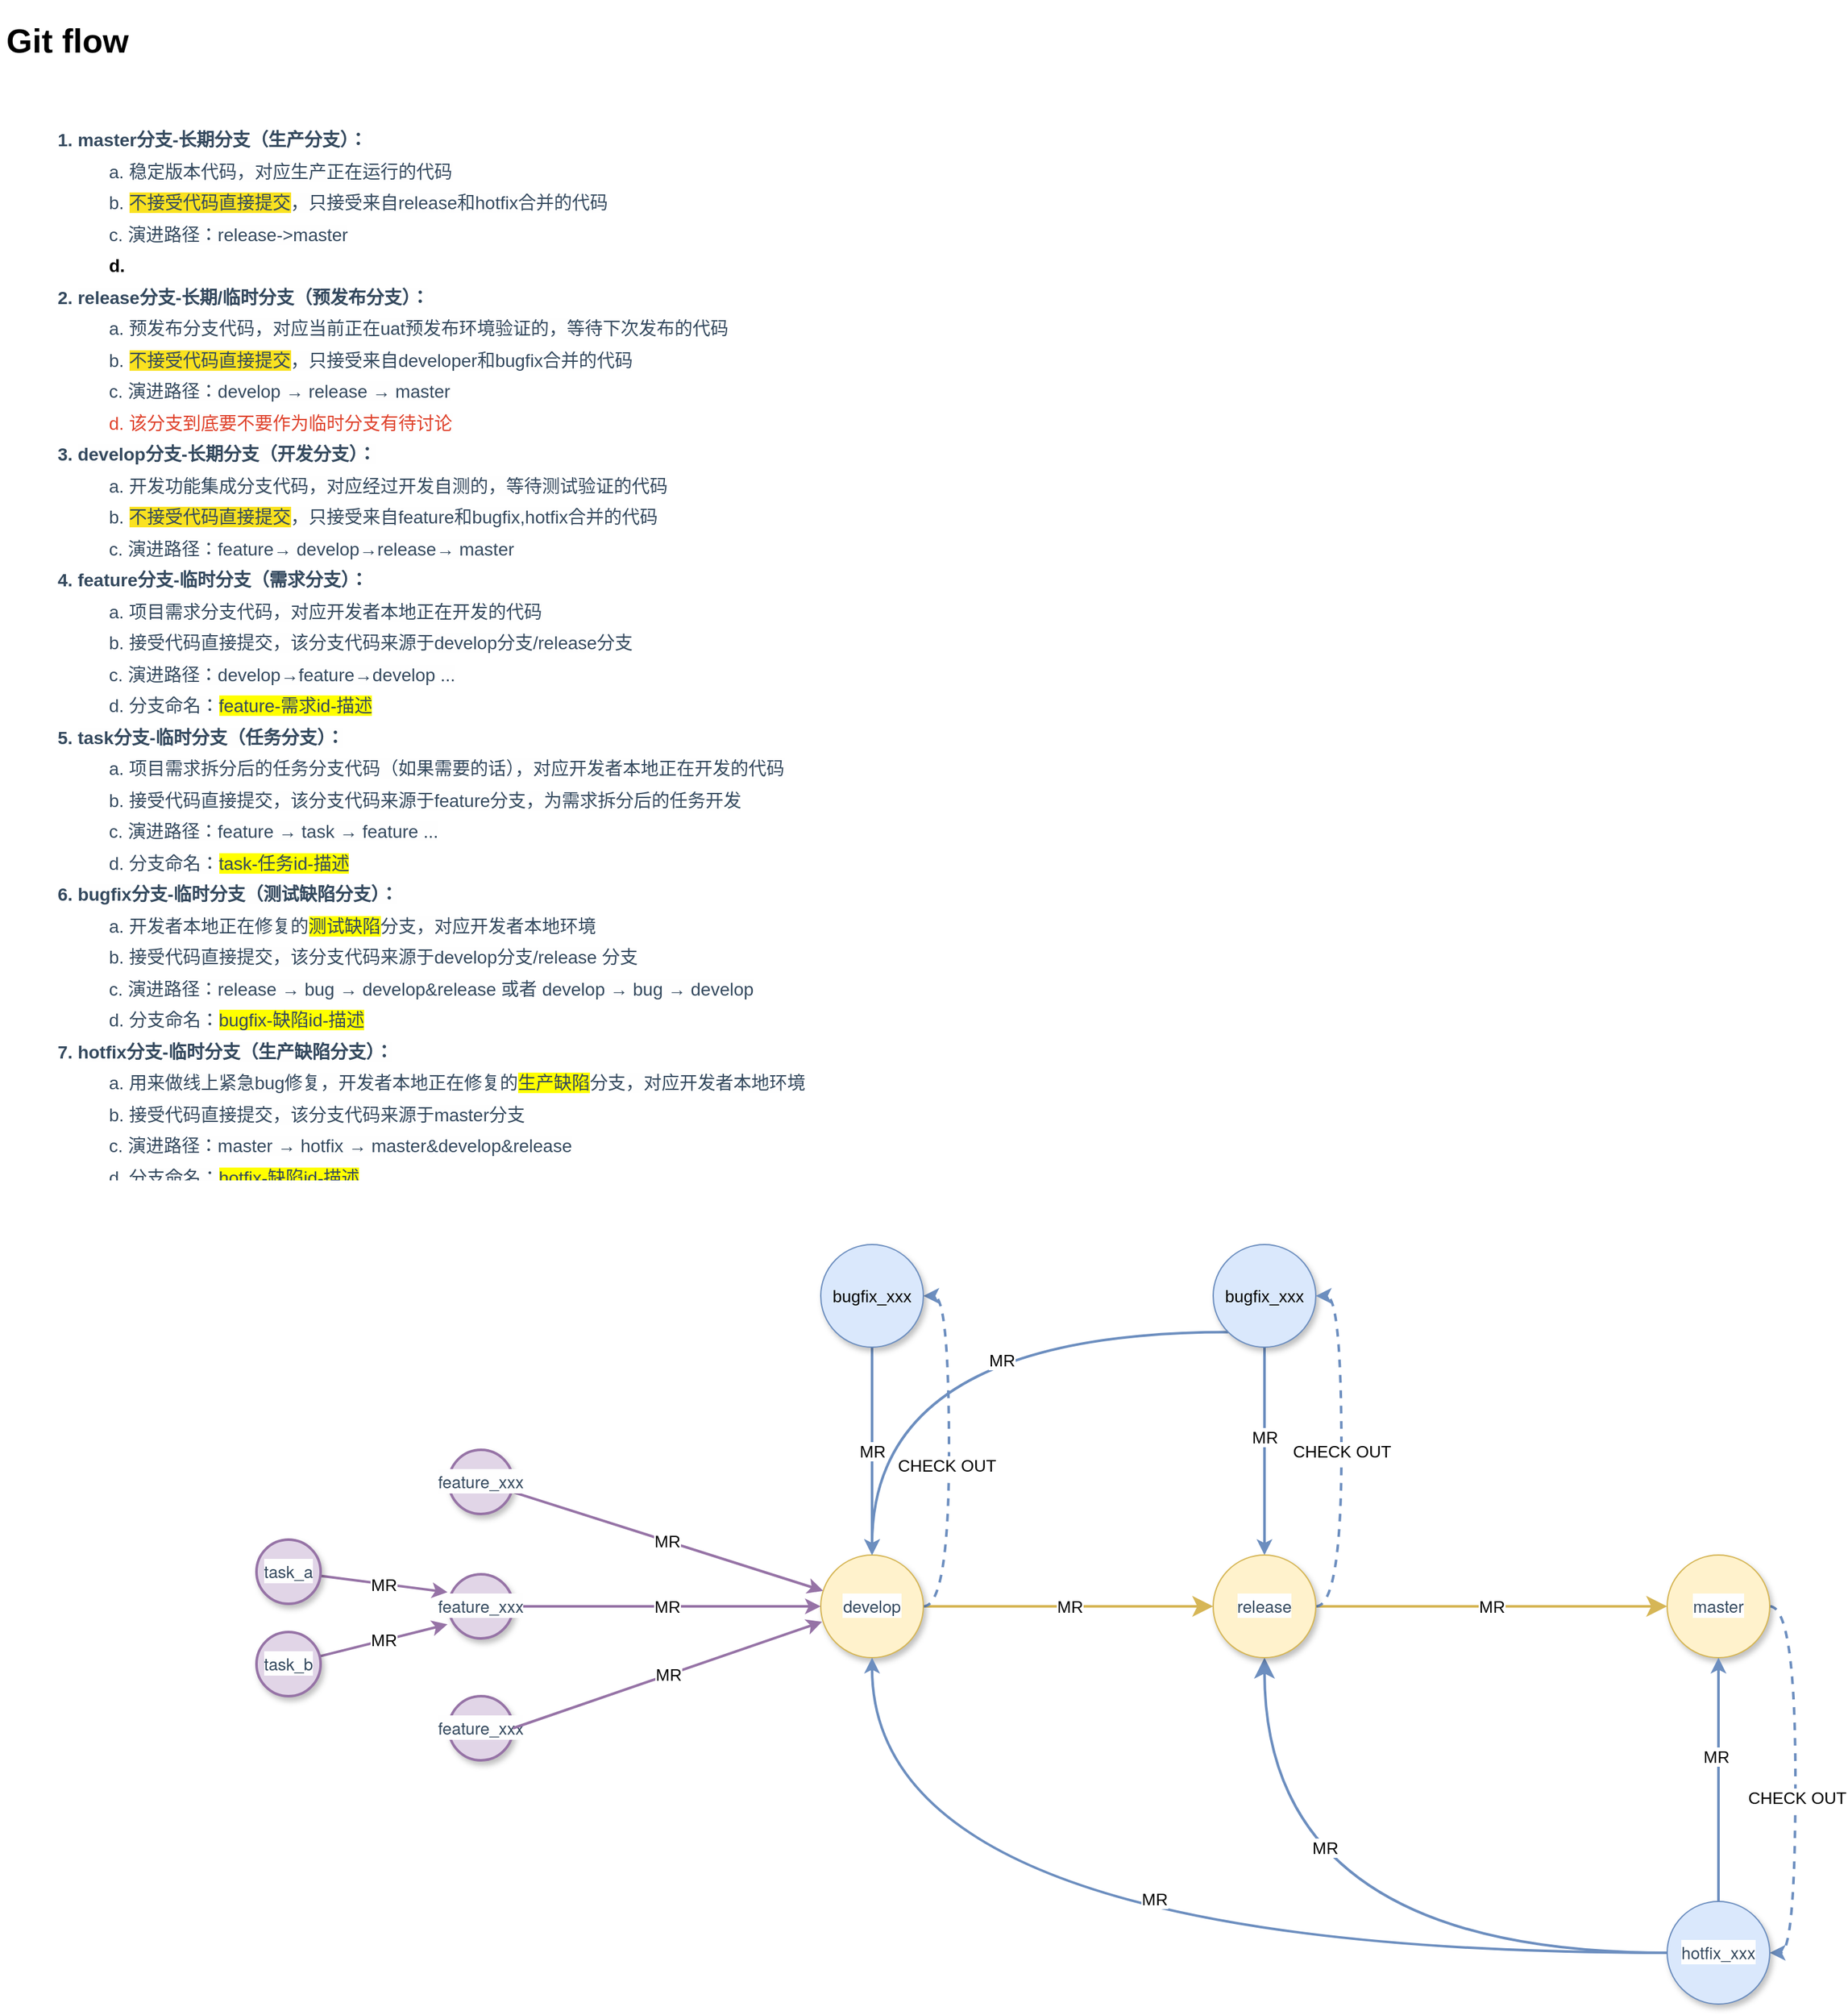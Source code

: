 <mxfile version="13.6.2" type="device"><diagram name="Page-1" id="ff44883e-f642-bcb2-894b-16b3d25a3f0b"><mxGraphModel dx="2756" dy="2883" grid="1" gridSize="10" guides="1" tooltips="1" connect="1" arrows="1" fold="1" page="1" pageScale="1.5" pageWidth="1169" pageHeight="826" background="#ffffff" math="0" shadow="0"><root><mxCell id="0" style=";html=1;"/><mxCell id="1" style=";html=1;" parent="0"/><mxCell id="f0bcc99304e6f5a-9" value="MR" style="edgeStyle=none;curved=1;html=1;startSize=6;endArrow=classic;endFill=1;endSize=6;strokeColor=#9673a6;strokeWidth=2;fontSize=13;fillColor=#e1d5e7;" parent="1" source="f0bcc99304e6f5a-1" target="f0bcc99304e6f5a-2" edge="1"><mxGeometry relative="1" as="geometry"/></mxCell><mxCell id="f0bcc99304e6f5a-1" value="&lt;span style=&quot;color: rgb(52 , 73 , 94) ; font-family: &amp;#34;source sans pro&amp;#34; , &amp;#34;helvetica neue&amp;#34; , &amp;#34;arial&amp;#34; , sans-serif ; font-size: 13px ; text-align: left ; background-color: rgb(254 , 254 , 254)&quot;&gt;feature_xxx&lt;/span&gt;" style="ellipse;whiteSpace=wrap;html=1;rounded=0;shadow=1;strokeColor=#9673a6;strokeWidth=2;fontSize=13;align=center;fillColor=#e1d5e7;" parent="1" vertex="1"><mxGeometry x="400" y="-90" width="50" height="50" as="geometry"/></mxCell><mxCell id="f0bcc99304e6f5a-10" style="edgeStyle=none;curved=1;html=1;startSize=10;endFill=1;endSize=10;strokeWidth=2;fontSize=13;fillColor=#fff2cc;strokeColor=#d6b656;" parent="1" source="f0bcc99304e6f5a-2" target="f0bcc99304e6f5a-6" edge="1"><mxGeometry relative="1" as="geometry"/></mxCell><mxCell id="f0bcc99304e6f5a-20" value="MR" style="text;html=1;resizable=0;points=[];align=center;verticalAlign=middle;labelBackgroundColor=#ffffff;fontSize=13;" parent="f0bcc99304e6f5a-10" vertex="1" connectable="0"><mxGeometry x="0.154" relative="1" as="geometry"><mxPoint x="-17.06" as="offset"/></mxGeometry></mxCell><mxCell id="bJMO99PCCIYeK8wy0Vtc-46" style="edgeStyle=orthogonalEdgeStyle;curved=1;orthogonalLoop=1;jettySize=auto;html=1;entryX=1;entryY=0.5;entryDx=0;entryDy=0;startSize=6;endSize=6;strokeWidth=2;fontSize=13;dashed=1;exitX=1;exitY=0.5;exitDx=0;exitDy=0;fillColor=#dae8fc;strokeColor=#6c8ebf;" edge="1" parent="1" source="f0bcc99304e6f5a-2" target="bJMO99PCCIYeK8wy0Vtc-43"><mxGeometry relative="1" as="geometry"/></mxCell><mxCell id="bJMO99PCCIYeK8wy0Vtc-47" value="CHECK OUT" style="edgeLabel;html=1;align=center;verticalAlign=middle;resizable=0;points=[];fontSize=13;" vertex="1" connectable="0" parent="bJMO99PCCIYeK8wy0Vtc-46"><mxGeometry x="-0.078" y="2" relative="1" as="geometry"><mxPoint as="offset"/></mxGeometry></mxCell><mxCell id="f0bcc99304e6f5a-2" value="&lt;span style=&quot;color: rgb(52, 73, 94); font-family: &amp;quot;source sans pro&amp;quot;, &amp;quot;helvetica neue&amp;quot;, arial, sans-serif; font-size: 13px; text-align: left; background-color: rgb(254, 254, 254);&quot;&gt;develop&lt;/span&gt;" style="ellipse;whiteSpace=wrap;html=1;rounded=0;shadow=1;strokeColor=#d6b656;strokeWidth=1;fontSize=13;align=center;fillColor=#fff2cc;" parent="1" vertex="1"><mxGeometry x="690" y="-8" width="80" height="80" as="geometry"/></mxCell><mxCell id="f0bcc99304e6f5a-17" style="html=1;startSize=10;endFill=1;endSize=10;strokeWidth=2;fontSize=13;exitX=0;exitY=0.5;exitDx=0;exitDy=0;entryX=0.5;entryY=1;entryDx=0;entryDy=0;edgeStyle=orthogonalEdgeStyle;curved=1;fillColor=#dae8fc;strokeColor=#6c8ebf;" parent="1" source="bJMO99PCCIYeK8wy0Vtc-1" target="f0bcc99304e6f5a-6" edge="1"><mxGeometry relative="1" as="geometry"><mxPoint x="1150" y="152" as="targetPoint"/></mxGeometry></mxCell><mxCell id="f0bcc99304e6f5a-27" value="MR" style="text;html=1;resizable=0;points=[];align=center;verticalAlign=middle;labelBackgroundColor=#ffffff;fontSize=13;" parent="f0bcc99304e6f5a-17" vertex="1" connectable="0"><mxGeometry x="-0.132" y="-6" relative="1" as="geometry"><mxPoint x="-31.18" y="-75.96" as="offset"/></mxGeometry></mxCell><mxCell id="bJMO99PCCIYeK8wy0Vtc-21" style="edgeStyle=orthogonalEdgeStyle;curved=1;orthogonalLoop=1;jettySize=auto;html=1;strokeWidth=2;fontSize=13;exitX=0;exitY=1;exitDx=0;exitDy=0;fillColor=#dae8fc;strokeColor=#6c8ebf;" edge="1" parent="1" source="f0bcc99304e6f5a-3" target="f0bcc99304e6f5a-2"><mxGeometry relative="1" as="geometry"/></mxCell><mxCell id="bJMO99PCCIYeK8wy0Vtc-23" value="MR" style="edgeLabel;html=1;align=center;verticalAlign=middle;resizable=0;points=[];fontSize=13;" vertex="1" connectable="0" parent="bJMO99PCCIYeK8wy0Vtc-21"><mxGeometry x="-0.218" y="-52" relative="1" as="geometry"><mxPoint y="73.71" as="offset"/></mxGeometry></mxCell><mxCell id="bJMO99PCCIYeK8wy0Vtc-24" style="edgeStyle=orthogonalEdgeStyle;curved=1;orthogonalLoop=1;jettySize=auto;html=1;entryX=0.5;entryY=0;entryDx=0;entryDy=0;strokeWidth=2;fontSize=13;exitX=0.5;exitY=1;exitDx=0;exitDy=0;fillColor=#dae8fc;strokeColor=#6c8ebf;" edge="1" parent="1" source="f0bcc99304e6f5a-3" target="f0bcc99304e6f5a-6"><mxGeometry relative="1" as="geometry"/></mxCell><mxCell id="bJMO99PCCIYeK8wy0Vtc-25" value="MR" style="edgeLabel;html=1;align=center;verticalAlign=middle;resizable=0;points=[];fontSize=13;" vertex="1" connectable="0" parent="bJMO99PCCIYeK8wy0Vtc-24"><mxGeometry x="-0.352" y="2" relative="1" as="geometry"><mxPoint x="-2" y="17.06" as="offset"/></mxGeometry></mxCell><mxCell id="f0bcc99304e6f5a-3" value="&lt;font style=&quot;font-size: 13px;&quot;&gt;bugfix_xxx&lt;/font&gt;" style="ellipse;whiteSpace=wrap;html=1;rounded=0;shadow=1;strokeColor=#6c8ebf;strokeWidth=1;fontSize=13;align=center;fillColor=#dae8fc;flipV=1;" parent="1" vertex="1"><mxGeometry x="996" y="-250" width="80" height="80" as="geometry"/></mxCell><mxCell id="bJMO99PCCIYeK8wy0Vtc-11" style="orthogonalLoop=1;jettySize=auto;html=1;entryX=1;entryY=0.5;entryDx=0;entryDy=0;strokeWidth=2;fontSize=13;exitX=1;exitY=0.5;exitDx=0;exitDy=0;dashed=1;edgeStyle=orthogonalEdgeStyle;curved=1;fillColor=#dae8fc;strokeColor=#6c8ebf;" edge="1" parent="1" source="f0bcc99304e6f5a-4" target="bJMO99PCCIYeK8wy0Vtc-1"><mxGeometry relative="1" as="geometry"/></mxCell><mxCell id="bJMO99PCCIYeK8wy0Vtc-12" value="CHECK OUT" style="edgeLabel;html=1;align=center;verticalAlign=middle;resizable=0;points=[];fontSize=13;" vertex="1" connectable="0" parent="bJMO99PCCIYeK8wy0Vtc-11"><mxGeometry x="0.091" y="1" relative="1" as="geometry"><mxPoint as="offset"/></mxGeometry></mxCell><mxCell id="f0bcc99304e6f5a-4" value="&lt;span style=&quot;color: rgb(52, 73, 94); font-family: &amp;quot;source sans pro&amp;quot;, &amp;quot;helvetica neue&amp;quot;, arial, sans-serif; font-size: 13px; text-align: left; background-color: rgb(254, 254, 254);&quot;&gt;master&lt;/span&gt;" style="ellipse;whiteSpace=wrap;html=1;rounded=0;shadow=1;strokeColor=#d6b656;strokeWidth=1;fontSize=13;align=center;fillColor=#fff2cc;" parent="1" vertex="1"><mxGeometry x="1350" y="-8" width="80" height="80" as="geometry"/></mxCell><mxCell id="f0bcc99304e6f5a-14" value="MR" style="edgeStyle=none;curved=1;html=1;startSize=10;endFill=1;endSize=10;strokeWidth=2;fontSize=13;fillColor=#fff2cc;strokeColor=#d6b656;" parent="1" source="f0bcc99304e6f5a-6" target="f0bcc99304e6f5a-4" edge="1"><mxGeometry relative="1" as="geometry"/></mxCell><mxCell id="bJMO99PCCIYeK8wy0Vtc-14" value="CHECK OUT" style="edgeStyle=orthogonalEdgeStyle;curved=1;orthogonalLoop=1;jettySize=auto;html=1;entryX=1;entryY=0.5;entryDx=0;entryDy=0;strokeWidth=2;fontSize=13;dashed=1;exitX=1;exitY=0.5;exitDx=0;exitDy=0;fillColor=#dae8fc;strokeColor=#6c8ebf;" edge="1" parent="1" source="f0bcc99304e6f5a-6" target="f0bcc99304e6f5a-3"><mxGeometry relative="1" as="geometry"><mxPoint x="1030" y="72" as="sourcePoint"/></mxGeometry></mxCell><mxCell id="f0bcc99304e6f5a-6" value="&lt;span style=&quot;color: rgb(52, 73, 94); font-family: &amp;quot;source sans pro&amp;quot;, &amp;quot;helvetica neue&amp;quot;, arial, sans-serif; font-size: 13px; text-align: left; background-color: rgb(254, 254, 254);&quot;&gt;release&lt;/span&gt;" style="ellipse;whiteSpace=wrap;html=1;rounded=0;shadow=1;strokeColor=#d6b656;strokeWidth=1;fontSize=13;align=center;fillColor=#fff2cc;" parent="1" vertex="1"><mxGeometry x="996" y="-8" width="80" height="80" as="geometry"/></mxCell><mxCell id="bJMO99PCCIYeK8wy0Vtc-2" style="edgeStyle=orthogonalEdgeStyle;orthogonalLoop=1;jettySize=auto;html=1;exitX=0.5;exitY=0;exitDx=0;exitDy=0;entryX=0.5;entryY=1;entryDx=0;entryDy=0;strokeWidth=2;curved=1;fontSize=13;fillColor=#dae8fc;strokeColor=#6c8ebf;" edge="1" parent="1" source="bJMO99PCCIYeK8wy0Vtc-1" target="f0bcc99304e6f5a-4"><mxGeometry relative="1" as="geometry"><Array as="points"><mxPoint x="1390" y="162"/><mxPoint x="1390" y="162"/></Array></mxGeometry></mxCell><mxCell id="bJMO99PCCIYeK8wy0Vtc-3" value="MR" style="edgeLabel;html=1;align=center;verticalAlign=middle;resizable=0;points=[];fontSize=13;" vertex="1" connectable="0" parent="bJMO99PCCIYeK8wy0Vtc-2"><mxGeometry x="0.193" y="2" relative="1" as="geometry"><mxPoint as="offset"/></mxGeometry></mxCell><mxCell id="bJMO99PCCIYeK8wy0Vtc-42" value="MR" style="orthogonalLoop=1;jettySize=auto;html=1;startSize=6;endSize=6;strokeWidth=2;fontSize=13;entryX=0.5;entryY=1;entryDx=0;entryDy=0;exitX=0;exitY=0.5;exitDx=0;exitDy=0;edgeStyle=orthogonalEdgeStyle;curved=1;fillColor=#dae8fc;strokeColor=#6c8ebf;" edge="1" parent="1" source="bJMO99PCCIYeK8wy0Vtc-1" target="f0bcc99304e6f5a-2"><mxGeometry x="-0.059" y="-42" relative="1" as="geometry"><mxPoint as="offset"/></mxGeometry></mxCell><mxCell id="bJMO99PCCIYeK8wy0Vtc-1" value="&lt;span style=&quot;color: rgb(52, 73, 94); font-family: &amp;quot;source sans pro&amp;quot;, &amp;quot;helvetica neue&amp;quot;, arial, sans-serif; font-size: 13px; text-align: left; background-color: rgb(254, 254, 254);&quot;&gt;hotfix_xxx&lt;/span&gt;" style="ellipse;whiteSpace=wrap;html=1;rounded=0;shadow=1;strokeColor=#6c8ebf;strokeWidth=1;fontSize=13;align=center;fillColor=#dae8fc;" vertex="1" parent="1"><mxGeometry x="1350" y="262" width="80" height="80" as="geometry"/></mxCell><mxCell id="bJMO99PCCIYeK8wy0Vtc-29" value="MR" style="edgeStyle=orthogonalEdgeStyle;curved=1;orthogonalLoop=1;jettySize=auto;html=1;strokeWidth=2;fontSize=13;fillColor=#e1d5e7;strokeColor=#9673a6;" edge="1" parent="1" source="bJMO99PCCIYeK8wy0Vtc-26" target="f0bcc99304e6f5a-2"><mxGeometry relative="1" as="geometry"/></mxCell><mxCell id="bJMO99PCCIYeK8wy0Vtc-26" value="&lt;span style=&quot;color: rgb(52 , 73 , 94) ; font-family: &amp;#34;source sans pro&amp;#34; , &amp;#34;helvetica neue&amp;#34; , &amp;#34;arial&amp;#34; , sans-serif ; font-size: 13px ; text-align: left ; background-color: rgb(254 , 254 , 254)&quot;&gt;feature_xxx&lt;/span&gt;" style="ellipse;whiteSpace=wrap;html=1;rounded=0;shadow=1;strokeColor=#9673a6;strokeWidth=2;fontSize=13;align=center;fillColor=#e1d5e7;" vertex="1" parent="1"><mxGeometry x="400" y="7" width="50" height="50" as="geometry"/></mxCell><mxCell id="bJMO99PCCIYeK8wy0Vtc-27" value="&lt;span style=&quot;color: rgb(52 , 73 , 94) ; font-family: &amp;#34;source sans pro&amp;#34; , &amp;#34;helvetica neue&amp;#34; , &amp;#34;arial&amp;#34; , sans-serif ; font-size: 13px ; text-align: left ; background-color: rgb(254 , 254 , 254)&quot;&gt;feature_xxx&lt;/span&gt;" style="ellipse;whiteSpace=wrap;html=1;rounded=0;shadow=1;strokeColor=#9673a6;strokeWidth=2;fontSize=13;align=center;fillColor=#e1d5e7;" vertex="1" parent="1"><mxGeometry x="400" y="102" width="50" height="50" as="geometry"/></mxCell><mxCell id="bJMO99PCCIYeK8wy0Vtc-33" value="MR" style="edgeStyle=none;curved=1;html=1;startSize=6;endArrow=classic;endFill=1;endSize=6;strokeColor=#9673a6;strokeWidth=2;fontSize=13;exitX=1;exitY=0.5;exitDx=0;exitDy=0;entryX=0.013;entryY=0.65;entryDx=0;entryDy=0;entryPerimeter=0;fillColor=#e1d5e7;" edge="1" parent="1" source="bJMO99PCCIYeK8wy0Vtc-27" target="f0bcc99304e6f5a-2"><mxGeometry relative="1" as="geometry"><mxPoint x="470.0" y="81.998" as="sourcePoint"/><mxPoint x="713.041" y="159.347" as="targetPoint"/></mxGeometry></mxCell><mxCell id="bJMO99PCCIYeK8wy0Vtc-37" value="MR" style="orthogonalLoop=1;jettySize=auto;html=1;startSize=6;endSize=6;strokeWidth=2;fontSize=13;fillColor=#e1d5e7;strokeColor=#9673a6;" edge="1" parent="1" source="bJMO99PCCIYeK8wy0Vtc-35"><mxGeometry relative="1" as="geometry"><mxPoint x="399" y="21" as="targetPoint"/></mxGeometry></mxCell><mxCell id="bJMO99PCCIYeK8wy0Vtc-35" value="&lt;span style=&quot;color: rgb(52 , 73 , 94) ; font-family: &amp;#34;source sans pro&amp;#34; , &amp;#34;helvetica neue&amp;#34; , &amp;#34;arial&amp;#34; , sans-serif ; font-size: 13px ; text-align: left ; background-color: rgb(254 , 254 , 254)&quot;&gt;task_a&lt;/span&gt;" style="ellipse;whiteSpace=wrap;html=1;rounded=0;shadow=1;strokeColor=#9673a6;strokeWidth=2;fontSize=13;align=center;fillColor=#e1d5e7;" vertex="1" parent="1"><mxGeometry x="250" y="-20" width="50" height="50" as="geometry"/></mxCell><mxCell id="bJMO99PCCIYeK8wy0Vtc-38" value="MR" style="orthogonalLoop=1;jettySize=auto;html=1;startSize=6;endSize=6;strokeWidth=2;fontSize=13;entryX=-0.02;entryY=0.78;entryDx=0;entryDy=0;entryPerimeter=0;fillColor=#e1d5e7;strokeColor=#9673a6;" edge="1" parent="1" source="bJMO99PCCIYeK8wy0Vtc-36" target="bJMO99PCCIYeK8wy0Vtc-26"><mxGeometry relative="1" as="geometry"><Array as="points"/></mxGeometry></mxCell><mxCell id="bJMO99PCCIYeK8wy0Vtc-36" value="&lt;span style=&quot;color: rgb(52 , 73 , 94) ; font-family: &amp;#34;source sans pro&amp;#34; , &amp;#34;helvetica neue&amp;#34; , &amp;#34;arial&amp;#34; , sans-serif ; text-align: left ; background-color: rgb(254 , 254 , 254)&quot;&gt;task_b&lt;/span&gt;" style="ellipse;whiteSpace=wrap;html=1;rounded=0;shadow=1;strokeColor=#9673a6;strokeWidth=2;fontSize=13;align=center;fillColor=#e1d5e7;" vertex="1" parent="1"><mxGeometry x="250" y="52" width="50" height="50" as="geometry"/></mxCell><mxCell id="bJMO99PCCIYeK8wy0Vtc-41" style="edgeStyle=none;orthogonalLoop=1;jettySize=auto;html=1;exitX=0;exitY=0.5;exitDx=0;exitDy=0;startSize=6;endSize=6;strokeWidth=2;fontSize=13;" edge="1" parent="1" source="f0bcc99304e6f5a-3" target="f0bcc99304e6f5a-3"><mxGeometry relative="1" as="geometry"/></mxCell><mxCell id="bJMO99PCCIYeK8wy0Vtc-44" value="MR" style="edgeStyle=none;orthogonalLoop=1;jettySize=auto;html=1;entryX=0.5;entryY=0;entryDx=0;entryDy=0;startSize=6;endSize=6;strokeWidth=2;fontSize=13;fillColor=#dae8fc;strokeColor=#6c8ebf;" edge="1" parent="1" source="bJMO99PCCIYeK8wy0Vtc-43" target="f0bcc99304e6f5a-2"><mxGeometry relative="1" as="geometry"/></mxCell><mxCell id="bJMO99PCCIYeK8wy0Vtc-43" value="&lt;font style=&quot;font-size: 13px;&quot;&gt;bugfix_xxx&lt;/font&gt;" style="ellipse;whiteSpace=wrap;html=1;rounded=0;shadow=1;strokeColor=#6c8ebf;strokeWidth=1;fontSize=13;align=center;fillColor=#dae8fc;flipV=1;" vertex="1" parent="1"><mxGeometry x="690" y="-250" width="80" height="80" as="geometry"/></mxCell><mxCell id="bJMO99PCCIYeK8wy0Vtc-49" value="&lt;h1&gt;Git flow&lt;/h1&gt;&lt;div style=&quot;font-size: 26px ; font-weight: 700&quot;&gt;&lt;span style=&quot;color: rgba(0 , 0 , 0 , 0) ; font-family: monospace ; font-size: 0px ; font-weight: 400&quot;&gt;%3CmxGraphModel%3E%3Croot%3E%3CmxCell%20id%3D%220%22%2F%3E%3CmxCell%20id%3D%221%22%20parent%3D%220%22%2F%3E%3CmxCell%20id%3D%222%22%20value%3D%22%26%2310%3B%26%2310%3B%26lt%3Bdiv%20id%3D%26quot%3B2987-1600842919194%26quot%3B%20style%3D%26quot%3Bline-height%3A%201.75%3B%20font-size%3A%2014px%3B%26quot%3B%26gt%3B%26lt%3Bspan%20style%3D%26quot%3Bfont-size%3A%2020px%20%3B%20font-weight%3A%20bold%26quot%3B%26gt%3BGit%20Flow%26lt%3B%2Fspan%26gt%3B%26lt%3B%2Fdiv%26gt%3B%26%2310%3B%26%2310%3B%22%20style%3D%22text%3Bhtml%3D1%3BstrokeColor%3Dnone%3BfillColor%3Dnone%3Balign%3Dcenter%3BverticalAlign%3Dmiddle%3BwhiteSpace%3Dwrap%3Brounded%3D0%3BfontSize%3D13%3B%22%20vertex%3D%221%22%20parent%3D%221%22%3E%3CmxGeometry%20x%3D%22280%22%20y%3D%22180%22%20width%3D%22190%22%20height%3D%2240%22%20as%3D%22geometry%22%2F%3E%3C%2FmxCell%3E%3C%2Froot%3E%3C%2FmxGraphModel%3E&lt;/span&gt;&lt;font color=&quot;#34495e&quot; face=&quot;arial&quot;&gt;&lt;span style=&quot;font-size: 14px&quot;&gt;&lt;br&gt;&lt;/span&gt;&lt;/font&gt;&lt;/div&gt;&lt;ol style=&quot;font-size: 26px ; font-weight: 700 ; margin: 0px&quot;&gt;&lt;li style=&quot;text-align: left ; line-height: 1.75 ; font-size: 14px ; list-style-position: inside ; word-break: break-word ; list-style-type: decimal ; font-family: &amp;#34;arial&amp;#34; ; color: rgb(52 , 73 , 94) ; background-color: transparent&quot;&gt;&lt;span style=&quot;background-color: rgb(254 , 254 , 254)&quot;&gt;master分支-长期分支（生产分支）：&lt;/span&gt;&lt;/li&gt;&lt;ol style=&quot;margin: 0px&quot;&gt;&lt;li style=&quot;text-align: left ; line-height: 1.75 ; font-size: 14px ; list-style-position: inside ; word-break: break-word ; list-style-type: lower-alpha ; font-family: &amp;#34;arial&amp;#34; ; color: rgb(52 , 73 , 94) ; background-color: transparent ; font-weight: normal&quot;&gt;&lt;span style=&quot;background-color: rgb(254 , 254 , 254)&quot;&gt;稳定版本代码，对应生产正在运行的代码&lt;/span&gt;&lt;/li&gt;&lt;li style=&quot;text-align: left ; line-height: 1.75 ; font-size: 14px ; list-style-position: inside ; word-break: break-word ; list-style-type: lower-alpha ; font-family: &amp;#34;arial&amp;#34; ; color: rgb(52 , 73 , 94) ; background-color: transparent ; font-weight: normal&quot;&gt;&lt;span style=&quot;background-color: rgb(250 , 226 , 32)&quot;&gt;不接受代码直接提交&lt;/span&gt;&lt;span style=&quot;background-color: rgb(254 , 254 , 254)&quot;&gt;，只接受来自release和hotfix合并的代码&lt;/span&gt;&lt;/li&gt;&lt;li style=&quot;text-align: left ; line-height: 1.75 ; font-size: 14px ; list-style-position: inside ; word-break: break-word ; list-style-type: lower-alpha ; font-family: &amp;#34;arial&amp;#34; ; color: rgb(52 , 73 , 94) ; background-color: transparent ; font-weight: normal&quot;&gt;&lt;span style=&quot;background-color: rgb(254 , 254 , 254)&quot;&gt;演进路径：release-&amp;gt;master&lt;/span&gt;&lt;/li&gt;&lt;li style=&quot;text-align: left ; line-height: 1.75 ; font-size: 14px ; list-style-position: inside ; word-break: break-word ; list-style-type: lower-alpha&quot;&gt;&lt;br&gt;&lt;/li&gt;&lt;/ol&gt;&lt;li style=&quot;text-align: left ; line-height: 1.75 ; font-size: 14px ; list-style-position: inside ; word-break: break-word ; list-style-type: decimal ; font-family: &amp;#34;arial&amp;#34; ; color: rgb(52 , 73 , 94) ; background-color: transparent&quot;&gt;&lt;span style=&quot;background-color: rgb(254 , 254 , 254)&quot;&gt;release分支-长期/临时分支（预发布分支）：&lt;/span&gt;&lt;/li&gt;&lt;ol style=&quot;margin: 0px&quot;&gt;&lt;li style=&quot;text-align: left ; line-height: 1.75 ; font-size: 14px ; list-style-position: inside ; word-break: break-word ; list-style-type: lower-alpha ; font-family: &amp;#34;arial&amp;#34; ; color: rgb(52 , 73 , 94) ; background-color: transparent ; font-weight: normal&quot;&gt;&lt;span style=&quot;background-color: rgb(254 , 254 , 254)&quot;&gt;预发布分支代码，对应当前正在uat预发布环境验证的，等待下次发布的代码&lt;/span&gt;&lt;/li&gt;&lt;li style=&quot;text-align: left ; line-height: 1.75 ; font-size: 14px ; list-style-position: inside ; word-break: break-word ; list-style-type: lower-alpha ; font-family: &amp;#34;arial&amp;#34; ; color: rgb(52 , 73 , 94) ; background-color: transparent ; font-weight: normal&quot;&gt;&lt;span style=&quot;background-color: rgb(250 , 226 , 32)&quot;&gt;不接受代码直接提交&lt;/span&gt;&lt;span style=&quot;background-color: rgb(254 , 254 , 254)&quot;&gt;，只接受来自developer和bugfix合并的代码&lt;/span&gt;&lt;/li&gt;&lt;li style=&quot;text-align: left ; line-height: 1.75 ; font-size: 14px ; list-style-position: inside ; word-break: break-word ; list-style-type: lower-alpha ; font-family: &amp;#34;arial&amp;#34; ; color: rgb(52 , 73 , 94) ; background-color: transparent ; font-weight: normal&quot;&gt;&lt;span style=&quot;background-color: rgb(254 , 254 , 254)&quot;&gt;演进路径：develop → release → master&lt;/span&gt;&lt;/li&gt;&lt;li style=&quot;text-align: left ; line-height: 1.75 ; font-size: 14px ; list-style-position: inside ; word-break: break-word ; list-style-type: lower-alpha ; font-family: &amp;#34;arial&amp;#34; ; color: rgb(223 , 64 , 42) ; background-color: transparent ; font-weight: normal&quot;&gt;&lt;span style=&quot;background-color: rgb(254 , 254 , 254)&quot;&gt;该分支到底要不要作为临时分支有待讨论&lt;/span&gt;&lt;/li&gt;&lt;/ol&gt;&lt;li style=&quot;text-align: left ; line-height: 1.75 ; font-size: 14px ; list-style-position: inside ; word-break: break-word ; list-style-type: decimal ; font-family: &amp;#34;arial&amp;#34; ; color: rgb(52 , 73 , 94) ; background-color: transparent&quot;&gt;&lt;span style=&quot;background-color: rgb(254 , 254 , 254)&quot;&gt;develop分支-长期分支（开发分支）：&lt;/span&gt;&lt;/li&gt;&lt;ol style=&quot;margin: 0px&quot;&gt;&lt;li style=&quot;text-align: left ; line-height: 1.75 ; font-size: 14px ; list-style-position: inside ; word-break: break-word ; list-style-type: lower-alpha ; font-family: &amp;#34;arial&amp;#34; ; color: rgb(52 , 73 , 94) ; background-color: transparent ; font-weight: normal&quot;&gt;&lt;span style=&quot;background-color: rgb(254 , 254 , 254)&quot;&gt;开发功能集成分支代码，对应经过开发自测的，等待测试验证的代码&lt;/span&gt;&lt;/li&gt;&lt;li style=&quot;text-align: left ; line-height: 1.75 ; font-size: 14px ; list-style-position: inside ; word-break: break-word ; list-style-type: lower-alpha ; font-family: &amp;#34;arial&amp;#34; ; color: rgb(52 , 73 , 94) ; background-color: transparent ; font-weight: normal&quot;&gt;&lt;span style=&quot;background-color: rgb(250 , 226 , 32)&quot;&gt;不接受代码直接提交&lt;/span&gt;&lt;span style=&quot;background-color: rgb(254 , 254 , 254)&quot;&gt;，只接受来自feature和bugfix,hotfix合并的代码&lt;/span&gt;&lt;/li&gt;&lt;li style=&quot;text-align: left ; line-height: 1.75 ; font-size: 14px ; list-style-position: inside ; word-break: break-word ; list-style-type: lower-alpha ; font-family: &amp;#34;arial&amp;#34; ; color: rgb(52 , 73 , 94) ; background-color: transparent ; font-weight: normal&quot;&gt;&lt;span style=&quot;background-color: rgb(254 , 254 , 254)&quot;&gt;演进路径：feature→ develop→release→ master&lt;/span&gt;&lt;/li&gt;&lt;/ol&gt;&lt;li style=&quot;text-align: left ; line-height: 1.75 ; font-size: 14px ; list-style-position: inside ; word-break: break-word ; list-style-type: decimal ; font-family: &amp;#34;arial&amp;#34; ; color: rgb(52 , 73 , 94) ; background-color: transparent&quot;&gt;&lt;span style=&quot;background-color: rgb(254 , 254 , 254)&quot;&gt;feature分支-临时分支（需求分支）：&lt;/span&gt;&lt;/li&gt;&lt;ol style=&quot;margin: 0px&quot;&gt;&lt;li style=&quot;text-align: left ; line-height: 1.75 ; font-size: 14px ; list-style-position: inside ; word-break: break-word ; list-style-type: lower-alpha ; font-family: &amp;#34;arial&amp;#34; ; color: rgb(52 , 73 , 94) ; background-color: transparent ; font-weight: normal&quot;&gt;&lt;span style=&quot;background-color: rgb(254 , 254 , 254)&quot;&gt;项目需求分支代码，对应开发者本地正在开发的代码&lt;/span&gt;&lt;/li&gt;&lt;li style=&quot;text-align: left ; line-height: 1.75 ; font-size: 14px ; list-style-position: inside ; word-break: break-word ; list-style-type: lower-alpha ; font-family: &amp;#34;arial&amp;#34; ; color: rgb(52 , 73 , 94) ; background-color: transparent ; font-weight: normal&quot;&gt;&lt;span style=&quot;background-color: rgb(254 , 254 , 254)&quot;&gt;接受代码直接提交，该分支代码来源于develop分支/release分支&lt;/span&gt;&lt;/li&gt;&lt;li style=&quot;text-align: left ; line-height: 1.75 ; font-size: 14px ; list-style-position: inside ; word-break: break-word ; list-style-type: lower-alpha ; font-family: &amp;#34;arial&amp;#34; ; color: rgb(52 , 73 , 94) ; background-color: transparent ; font-weight: normal&quot;&gt;&lt;span style=&quot;background-color: rgb(254 , 254 , 254)&quot;&gt;演进路径：develop→feature→develop ...&lt;/span&gt;&lt;/li&gt;&lt;li style=&quot;text-align: left ; line-height: 1.75 ; font-size: 14px ; list-style-position: inside ; word-break: break-word ; list-style-type: lower-alpha ; font-family: &amp;#34;arial&amp;#34; ; color: rgb(52 , 73 , 94) ; background-color: transparent ; font-weight: normal&quot;&gt;&lt;span style=&quot;background-color: rgb(254 , 254 , 254)&quot;&gt;分支命名：&lt;/span&gt;&lt;span style=&quot;background-color: rgb(255 , 255 , 0)&quot;&gt;feature-需求id-描述&lt;/span&gt;&lt;/li&gt;&lt;/ol&gt;&lt;li style=&quot;text-align: left ; line-height: 1.75 ; font-size: 14px ; list-style-position: inside ; word-break: break-word ; list-style-type: decimal ; font-family: &amp;#34;arial&amp;#34; ; color: rgb(52 , 73 , 94) ; background-color: transparent&quot;&gt;&lt;span style=&quot;background-color: rgb(254 , 254 , 254)&quot;&gt;task分支-临时分支（任务分支）：&lt;/span&gt;&lt;/li&gt;&lt;ol style=&quot;margin: 0px&quot;&gt;&lt;li style=&quot;text-align: left ; line-height: 1.75 ; font-size: 14px ; list-style-position: inside ; word-break: break-word ; list-style-type: lower-alpha ; font-family: &amp;#34;arial&amp;#34; ; color: rgb(52 , 73 , 94) ; background-color: transparent ; font-weight: normal&quot;&gt;&lt;span style=&quot;background-color: rgb(254 , 254 , 254)&quot;&gt;项目需求拆分后的任务分支代码（如果需要的话），对应开发者本地正在开发的代码&lt;/span&gt;&lt;/li&gt;&lt;li style=&quot;text-align: left ; line-height: 1.75 ; font-size: 14px ; list-style-position: inside ; word-break: break-word ; list-style-type: lower-alpha ; font-family: &amp;#34;arial&amp;#34; ; color: rgb(52 , 73 , 94) ; background-color: transparent ; font-weight: normal&quot;&gt;&lt;span style=&quot;background-color: rgb(254 , 254 , 254)&quot;&gt;接受代码直接提交，该分支代码来源于feature分支，为需求拆分后的任务开发&lt;/span&gt;&lt;/li&gt;&lt;li style=&quot;text-align: left ; line-height: 1.75 ; font-size: 14px ; list-style-position: inside ; word-break: break-word ; list-style-type: lower-alpha ; font-family: &amp;#34;arial&amp;#34; ; color: rgb(52 , 73 , 94) ; background-color: transparent ; font-weight: normal&quot;&gt;&lt;span style=&quot;background-color: rgb(254 , 254 , 254)&quot;&gt;演进路径：feature → task → feature ...&lt;/span&gt;&lt;/li&gt;&lt;li style=&quot;text-align: left ; line-height: 1.75 ; font-size: 14px ; list-style-position: inside ; word-break: break-word ; list-style-type: lower-alpha ; font-family: &amp;#34;arial&amp;#34; ; color: rgb(52 , 73 , 94) ; background-color: transparent ; font-weight: normal&quot;&gt;&lt;span style=&quot;background-color: rgb(254 , 254 , 254)&quot;&gt;分支命名：&lt;/span&gt;&lt;span style=&quot;background-color: rgb(255 , 255 , 0)&quot;&gt;task-任务id-描述&lt;/span&gt;&lt;/li&gt;&lt;/ol&gt;&lt;li style=&quot;text-align: left ; line-height: 1.75 ; font-size: 14px ; list-style-position: inside ; word-break: break-word ; list-style-type: decimal ; font-family: &amp;#34;arial&amp;#34; ; color: rgb(52 , 73 , 94) ; background-color: transparent&quot;&gt;&lt;span style=&quot;background-color: rgb(254 , 254 , 254)&quot;&gt;bugfix分支-临时分支（测试缺陷分支）：&lt;/span&gt;&lt;/li&gt;&lt;ol style=&quot;margin: 0px&quot;&gt;&lt;li style=&quot;text-align: left ; line-height: 1.75 ; font-size: 14px ; list-style-position: inside ; word-break: break-word ; list-style-type: lower-alpha ; font-family: &amp;#34;arial&amp;#34; ; color: rgb(52 , 73 , 94) ; background-color: transparent ; font-weight: normal&quot;&gt;&lt;span style=&quot;background-color: rgb(254 , 254 , 254)&quot;&gt;开发者本地正在修复的&lt;/span&gt;&lt;span style=&quot;background-color: rgb(255 , 255 , 0)&quot;&gt;测试缺陷&lt;/span&gt;&lt;span style=&quot;background-color: rgb(254 , 254 , 254)&quot;&gt;分支，对应开发者本地环境&lt;/span&gt;&lt;/li&gt;&lt;li style=&quot;text-align: left ; line-height: 1.75 ; font-size: 14px ; list-style-position: inside ; word-break: break-word ; list-style-type: lower-alpha ; font-family: &amp;#34;arial&amp;#34; ; color: rgb(52 , 73 , 94) ; background-color: transparent ; font-weight: normal&quot;&gt;&lt;span style=&quot;background-color: rgb(254 , 254 , 254)&quot;&gt;接受代码直接提交，该分支代码来源于develop分支/release 分支&lt;/span&gt;&lt;/li&gt;&lt;li style=&quot;text-align: left ; line-height: 1.75 ; font-size: 14px ; list-style-position: inside ; word-break: break-word ; list-style-type: lower-alpha ; font-family: &amp;#34;arial&amp;#34; ; color: rgb(52 , 73 , 94) ; background-color: transparent ; font-weight: normal&quot;&gt;&lt;span style=&quot;background-color: rgb(254 , 254 , 254)&quot;&gt;演进路径：release → bug → develop&amp;amp;release 或者 develop → bug → develop&lt;/span&gt;&lt;/li&gt;&lt;li style=&quot;text-align: left ; line-height: 1.75 ; font-size: 14px ; list-style-position: inside ; word-break: break-word ; list-style-type: lower-alpha ; font-family: &amp;#34;arial&amp;#34; ; color: rgb(52 , 73 , 94) ; background-color: transparent ; font-weight: normal&quot;&gt;&lt;span style=&quot;background-color: rgb(254 , 254 , 254)&quot;&gt;分支命名：&lt;/span&gt;&lt;span style=&quot;background-color: rgb(255 , 255 , 0)&quot;&gt;bugfix-缺陷id-描述&lt;/span&gt;&lt;/li&gt;&lt;/ol&gt;&lt;li style=&quot;text-align: left ; line-height: 1.75 ; font-size: 14px ; list-style-position: inside ; word-break: break-word ; list-style-type: decimal ; font-family: &amp;#34;arial&amp;#34; ; color: rgb(52 , 73 , 94) ; background-color: transparent&quot;&gt;&lt;span style=&quot;background-color: rgb(254 , 254 , 254)&quot;&gt;hotfix分支-临时分支（生产缺陷分支）：&lt;/span&gt;&lt;/li&gt;&lt;ol style=&quot;margin: 0px&quot;&gt;&lt;li style=&quot;text-align: left ; line-height: 1.75 ; font-size: 14px ; list-style-position: inside ; word-break: break-word ; list-style-type: lower-alpha ; font-family: &amp;#34;arial&amp;#34; ; color: rgb(52 , 73 , 94) ; background-color: transparent ; font-weight: normal&quot;&gt;&lt;span style=&quot;background-color: rgb(254 , 254 , 254)&quot;&gt;用来做线上紧急bug修复，开发者本地正在修复的&lt;/span&gt;&lt;span style=&quot;background-color: rgb(255 , 255 , 0)&quot;&gt;生产缺陷&lt;/span&gt;&lt;span style=&quot;background-color: rgb(254 , 254 , 254)&quot;&gt;分支，对应开发者本地环境&lt;/span&gt;&lt;/li&gt;&lt;li style=&quot;text-align: left ; line-height: 1.75 ; font-size: 14px ; list-style-position: inside ; word-break: break-word ; list-style-type: lower-alpha ; font-family: &amp;#34;arial&amp;#34; ; color: rgb(52 , 73 , 94) ; background-color: transparent ; font-weight: normal&quot;&gt;&lt;span style=&quot;background-color: rgb(254 , 254 , 254)&quot;&gt;接受代码直接提交，该分支代码来源于master分支&lt;/span&gt;&lt;/li&gt;&lt;li style=&quot;text-align: left ; line-height: 1.75 ; font-size: 14px ; list-style-position: inside ; word-break: break-word ; list-style-type: lower-alpha ; font-family: &amp;#34;arial&amp;#34; ; color: rgb(52 , 73 , 94) ; background-color: transparent ; font-weight: normal&quot;&gt;&lt;span style=&quot;background-color: rgb(254 , 254 , 254)&quot;&gt;演进路径：master → hotfix → master&amp;amp;develop&amp;amp;release&lt;/span&gt;&lt;/li&gt;&lt;li style=&quot;text-align: left ; line-height: 1.75 ; font-size: 14px ; list-style-position: inside ; word-break: break-word ; list-style-type: lower-alpha ; font-family: &amp;#34;arial&amp;#34; ; color: rgb(52 , 73 , 94) ; background-color: transparent ; font-weight: normal&quot;&gt;&lt;span style=&quot;background-color: rgb(254 , 254 , 254)&quot;&gt;分支命名：&lt;/span&gt;&lt;span style=&quot;background-color: rgb(255 , 255 , 0)&quot;&gt;hotfix-缺陷id-描述&lt;/span&gt;&lt;/li&gt;&lt;/ol&gt;&lt;/ol&gt;" style="text;html=1;strokeColor=none;fillColor=none;spacing=5;spacingTop=-20;whiteSpace=wrap;overflow=hidden;rounded=0;fontSize=13;" vertex="1" parent="1"><mxGeometry x="50" y="-1210" width="1060" height="910" as="geometry"/></mxCell></root></mxGraphModel></diagram></mxfile>